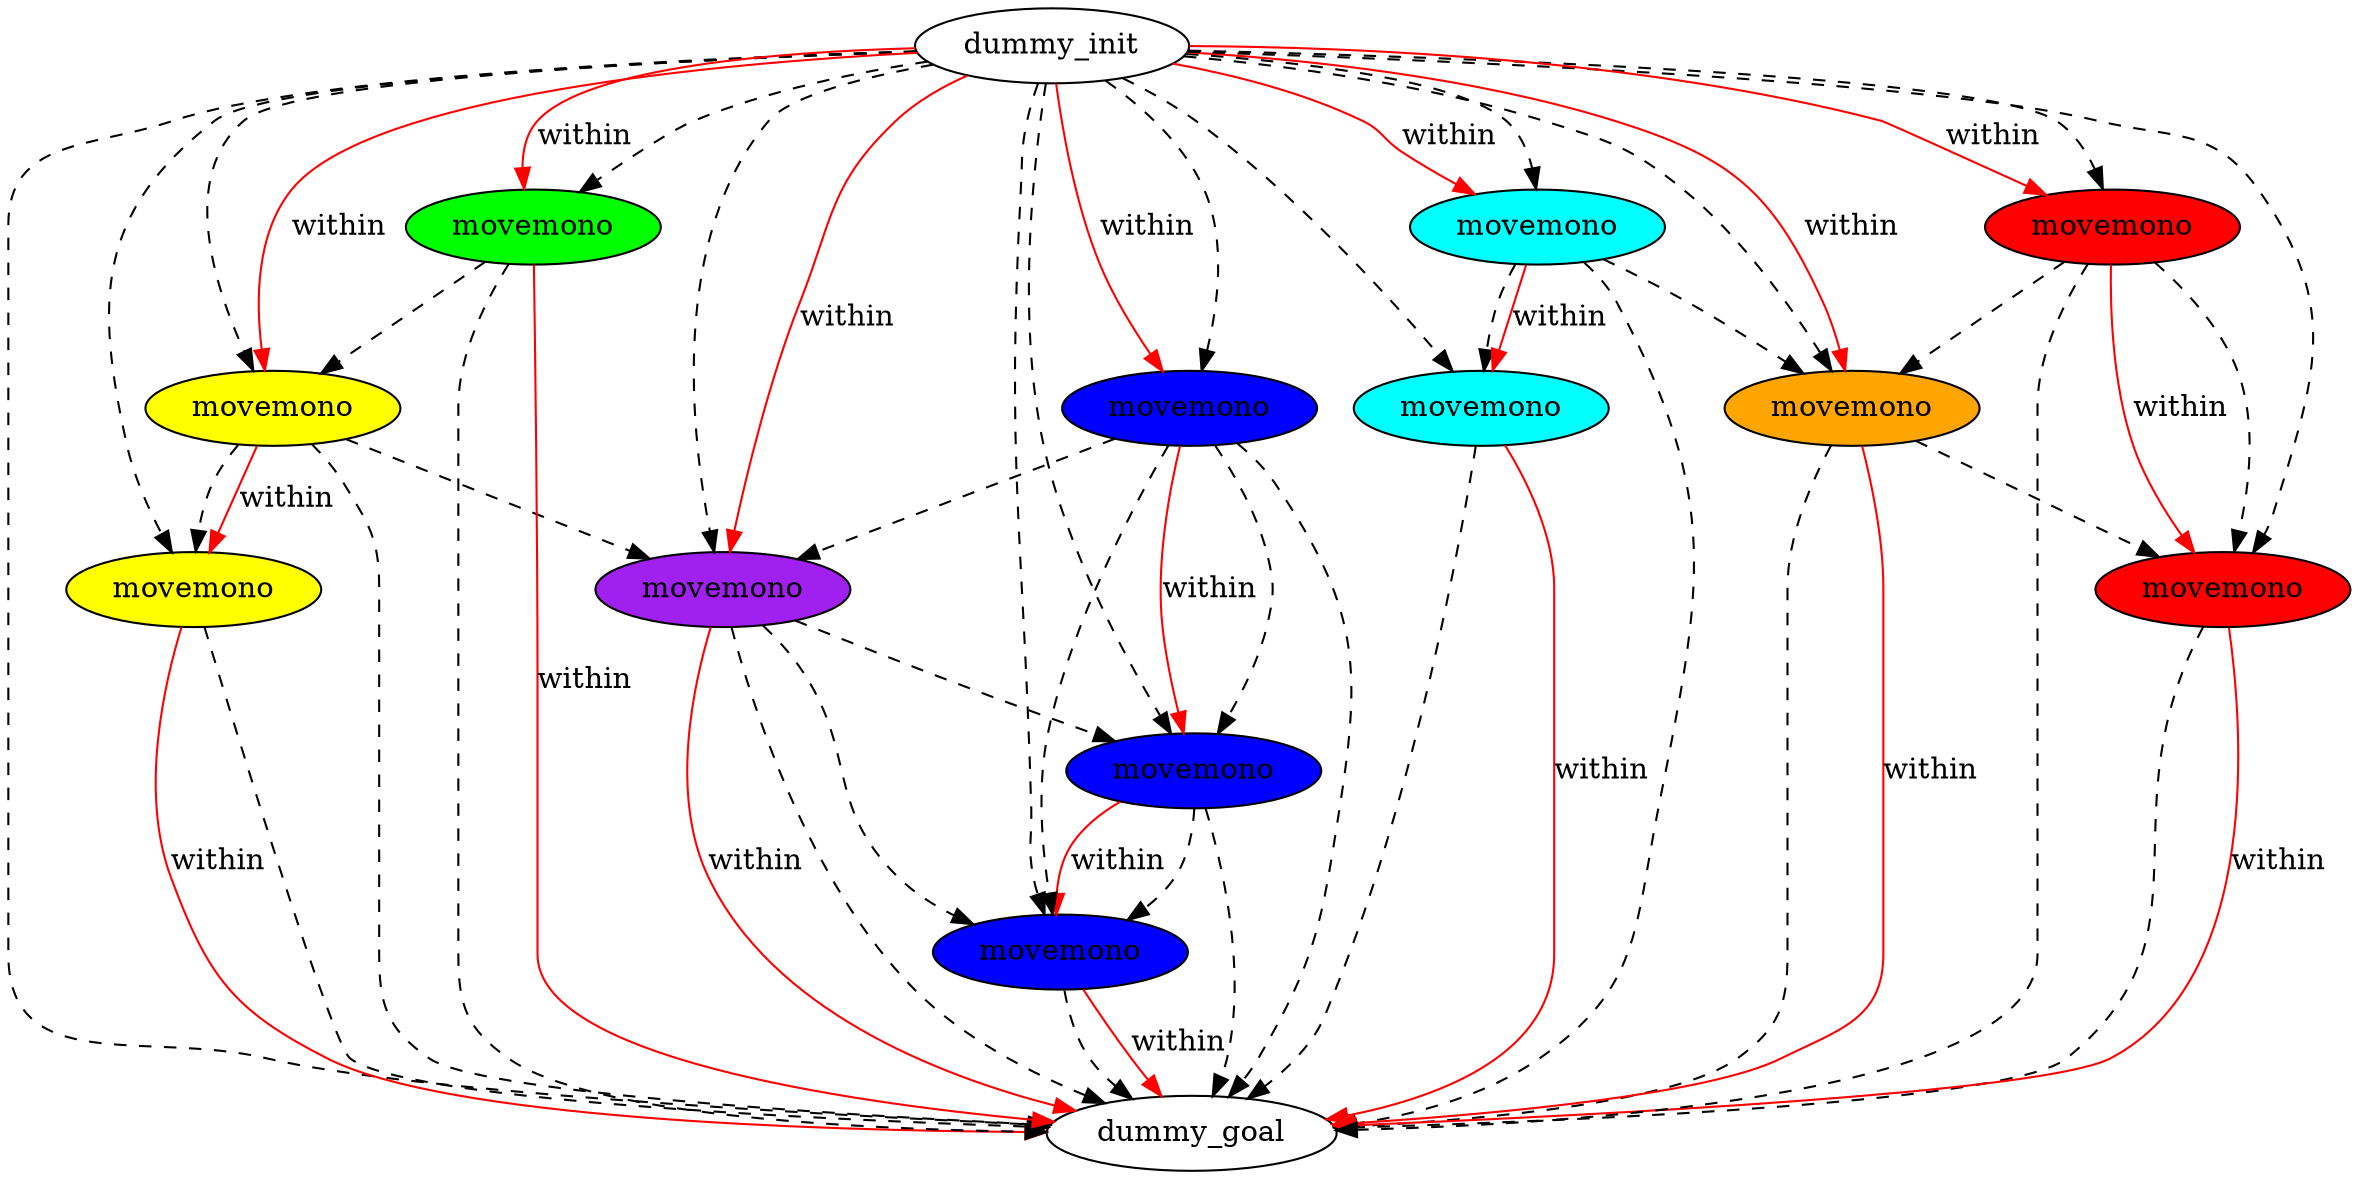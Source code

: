 digraph {
	"3473862c-7611-7c02-cb73-6403a824d04c" [label=dummy_init fillcolor=white style=filled]
	"2f96530b-d3ab-1c3f-b458-98b0b845e393" [label=dummy_goal fillcolor=white style=filled]
	"db2caffe-5a93-ffe7-cf86-8c174b57766a" [label=movemono fillcolor=blue style=filled]
	"edbf6896-d554-1438-38fd-0c7997d66ce8" [label=movemono fillcolor=cyan style=filled]
	"5cfbb010-7efb-9b2b-789f-8ea5edcd7411" [label=movemono fillcolor=cyan style=filled]
	"1f58d3c5-84d4-73cc-0181-bad16c14cf57" [label=movemono fillcolor=orange style=filled]
	"716c8cdd-a689-f32c-ff2f-2142dc014a6b" [label=movemono fillcolor=yellow style=filled]
	"6359812c-f512-9698-722c-6cf7ce7fd550" [label=movemono fillcolor=yellow style=filled]
	"e82ccfd9-b1d5-aea5-43e6-b71f38f230b1" [label=movemono fillcolor=green style=filled]
	"5d92f083-561e-edeb-4073-b1643fe11115" [label=movemono fillcolor=red style=filled]
	"e602a5e4-b63d-4413-4ba8-221cd765cbd2" [label=movemono fillcolor=red style=filled]
	"89940521-7de5-60e2-ab2d-baaa5df7b5eb" [label=movemono fillcolor=purple style=filled]
	"82963649-18ce-43e5-5f20-3b71d0ca8c48" [label=movemono fillcolor=blue style=filled]
	"d9fcd8b5-450b-d05b-1b41-618688aae39a" [label=movemono fillcolor=blue style=filled]
	"3473862c-7611-7c02-cb73-6403a824d04c" -> "d9fcd8b5-450b-d05b-1b41-618688aae39a" [color=black style=dashed]
	"6359812c-f512-9698-722c-6cf7ce7fd550" -> "716c8cdd-a689-f32c-ff2f-2142dc014a6b" [color=black style=dashed]
	"db2caffe-5a93-ffe7-cf86-8c174b57766a" -> "2f96530b-d3ab-1c3f-b458-98b0b845e393" [color=black style=dashed]
	"3473862c-7611-7c02-cb73-6403a824d04c" -> "89940521-7de5-60e2-ab2d-baaa5df7b5eb" [color=black style=dashed]
	"82963649-18ce-43e5-5f20-3b71d0ca8c48" -> "db2caffe-5a93-ffe7-cf86-8c174b57766a" [color=black style=dashed]
	"3473862c-7611-7c02-cb73-6403a824d04c" -> "6359812c-f512-9698-722c-6cf7ce7fd550" [color=black style=dashed]
	"e602a5e4-b63d-4413-4ba8-221cd765cbd2" -> "2f96530b-d3ab-1c3f-b458-98b0b845e393" [color=black style=dashed]
	"3473862c-7611-7c02-cb73-6403a824d04c" -> "e602a5e4-b63d-4413-4ba8-221cd765cbd2" [color=black style=dashed]
	"3473862c-7611-7c02-cb73-6403a824d04c" -> "1f58d3c5-84d4-73cc-0181-bad16c14cf57" [color=black style=dashed]
	"5cfbb010-7efb-9b2b-789f-8ea5edcd7411" -> "edbf6896-d554-1438-38fd-0c7997d66ce8" [color=black style=dashed]
	"3473862c-7611-7c02-cb73-6403a824d04c" -> "5d92f083-561e-edeb-4073-b1643fe11115" [color=black style=dashed]
	"3473862c-7611-7c02-cb73-6403a824d04c" -> "5cfbb010-7efb-9b2b-789f-8ea5edcd7411" [color=black style=dashed]
	"d9fcd8b5-450b-d05b-1b41-618688aae39a" -> "db2caffe-5a93-ffe7-cf86-8c174b57766a" [color=black style=dashed]
	"3473862c-7611-7c02-cb73-6403a824d04c" -> "2f96530b-d3ab-1c3f-b458-98b0b845e393" [color=black style=dashed]
	"716c8cdd-a689-f32c-ff2f-2142dc014a6b" -> "2f96530b-d3ab-1c3f-b458-98b0b845e393" [color=black style=dashed]
	"89940521-7de5-60e2-ab2d-baaa5df7b5eb" -> "db2caffe-5a93-ffe7-cf86-8c174b57766a" [color=black style=dashed]
	"3473862c-7611-7c02-cb73-6403a824d04c" -> "82963649-18ce-43e5-5f20-3b71d0ca8c48" [color=black style=dashed]
	"edbf6896-d554-1438-38fd-0c7997d66ce8" -> "2f96530b-d3ab-1c3f-b458-98b0b845e393" [color=black style=dashed]
	"3473862c-7611-7c02-cb73-6403a824d04c" -> "e82ccfd9-b1d5-aea5-43e6-b71f38f230b1" [color=black style=dashed]
	"3473862c-7611-7c02-cb73-6403a824d04c" -> "716c8cdd-a689-f32c-ff2f-2142dc014a6b" [color=black style=dashed]
	"82963649-18ce-43e5-5f20-3b71d0ca8c48" -> "2f96530b-d3ab-1c3f-b458-98b0b845e393" [color=black style=dashed]
	"6359812c-f512-9698-722c-6cf7ce7fd550" -> "89940521-7de5-60e2-ab2d-baaa5df7b5eb" [color=black style=dashed]
	"e82ccfd9-b1d5-aea5-43e6-b71f38f230b1" -> "2f96530b-d3ab-1c3f-b458-98b0b845e393" [color=black style=dashed]
	"d9fcd8b5-450b-d05b-1b41-618688aae39a" -> "89940521-7de5-60e2-ab2d-baaa5df7b5eb" [color=black style=dashed]
	"3473862c-7611-7c02-cb73-6403a824d04c" -> "edbf6896-d554-1438-38fd-0c7997d66ce8" [color=black style=dashed]
	"5cfbb010-7efb-9b2b-789f-8ea5edcd7411" -> "1f58d3c5-84d4-73cc-0181-bad16c14cf57" [color=black style=dashed]
	"5cfbb010-7efb-9b2b-789f-8ea5edcd7411" -> "2f96530b-d3ab-1c3f-b458-98b0b845e393" [color=black style=dashed]
	"e602a5e4-b63d-4413-4ba8-221cd765cbd2" -> "1f58d3c5-84d4-73cc-0181-bad16c14cf57" [color=black style=dashed]
	"5d92f083-561e-edeb-4073-b1643fe11115" -> "2f96530b-d3ab-1c3f-b458-98b0b845e393" [color=black style=dashed]
	"e602a5e4-b63d-4413-4ba8-221cd765cbd2" -> "5d92f083-561e-edeb-4073-b1643fe11115" [color=black style=dashed]
	"1f58d3c5-84d4-73cc-0181-bad16c14cf57" -> "2f96530b-d3ab-1c3f-b458-98b0b845e393" [color=black style=dashed]
	"d9fcd8b5-450b-d05b-1b41-618688aae39a" -> "2f96530b-d3ab-1c3f-b458-98b0b845e393" [color=black style=dashed]
	"89940521-7de5-60e2-ab2d-baaa5df7b5eb" -> "82963649-18ce-43e5-5f20-3b71d0ca8c48" [color=black style=dashed]
	"3473862c-7611-7c02-cb73-6403a824d04c" -> "db2caffe-5a93-ffe7-cf86-8c174b57766a" [color=black style=dashed]
	"6359812c-f512-9698-722c-6cf7ce7fd550" -> "2f96530b-d3ab-1c3f-b458-98b0b845e393" [color=black style=dashed]
	"89940521-7de5-60e2-ab2d-baaa5df7b5eb" -> "2f96530b-d3ab-1c3f-b458-98b0b845e393" [color=black style=dashed]
	"e82ccfd9-b1d5-aea5-43e6-b71f38f230b1" -> "6359812c-f512-9698-722c-6cf7ce7fd550" [color=black style=dashed]
	"1f58d3c5-84d4-73cc-0181-bad16c14cf57" -> "5d92f083-561e-edeb-4073-b1643fe11115" [color=black style=dashed]
	"d9fcd8b5-450b-d05b-1b41-618688aae39a" -> "82963649-18ce-43e5-5f20-3b71d0ca8c48" [color=black style=dashed]
	"3473862c-7611-7c02-cb73-6403a824d04c" -> "d9fcd8b5-450b-d05b-1b41-618688aae39a" [label=within color=red]
	"3473862c-7611-7c02-cb73-6403a824d04c" -> "89940521-7de5-60e2-ab2d-baaa5df7b5eb" [label=within color=red]
	"5cfbb010-7efb-9b2b-789f-8ea5edcd7411" -> "edbf6896-d554-1438-38fd-0c7997d66ce8" [label=within color=red]
	"edbf6896-d554-1438-38fd-0c7997d66ce8" -> "2f96530b-d3ab-1c3f-b458-98b0b845e393" [label=within color=red]
	"716c8cdd-a689-f32c-ff2f-2142dc014a6b" -> "2f96530b-d3ab-1c3f-b458-98b0b845e393" [label=within color=red]
	"3473862c-7611-7c02-cb73-6403a824d04c" -> "1f58d3c5-84d4-73cc-0181-bad16c14cf57" [label=within color=red]
	"3473862c-7611-7c02-cb73-6403a824d04c" -> "5cfbb010-7efb-9b2b-789f-8ea5edcd7411" [label=within color=red]
	"3473862c-7611-7c02-cb73-6403a824d04c" -> "e82ccfd9-b1d5-aea5-43e6-b71f38f230b1" [label=within color=red]
	"5d92f083-561e-edeb-4073-b1643fe11115" -> "2f96530b-d3ab-1c3f-b458-98b0b845e393" [label=within color=red]
	"82963649-18ce-43e5-5f20-3b71d0ca8c48" -> "db2caffe-5a93-ffe7-cf86-8c174b57766a" [label=within color=red]
	"6359812c-f512-9698-722c-6cf7ce7fd550" -> "716c8cdd-a689-f32c-ff2f-2142dc014a6b" [label=within color=red]
	"db2caffe-5a93-ffe7-cf86-8c174b57766a" -> "2f96530b-d3ab-1c3f-b458-98b0b845e393" [label=within color=red]
	"d9fcd8b5-450b-d05b-1b41-618688aae39a" -> "82963649-18ce-43e5-5f20-3b71d0ca8c48" [label=within color=red]
	"3473862c-7611-7c02-cb73-6403a824d04c" -> "6359812c-f512-9698-722c-6cf7ce7fd550" [label=within color=red]
	"e82ccfd9-b1d5-aea5-43e6-b71f38f230b1" -> "2f96530b-d3ab-1c3f-b458-98b0b845e393" [label=within color=red]
	"e602a5e4-b63d-4413-4ba8-221cd765cbd2" -> "5d92f083-561e-edeb-4073-b1643fe11115" [label=within color=red]
	"89940521-7de5-60e2-ab2d-baaa5df7b5eb" -> "2f96530b-d3ab-1c3f-b458-98b0b845e393" [label=within color=red]
	"1f58d3c5-84d4-73cc-0181-bad16c14cf57" -> "2f96530b-d3ab-1c3f-b458-98b0b845e393" [label=within color=red]
	"3473862c-7611-7c02-cb73-6403a824d04c" -> "e602a5e4-b63d-4413-4ba8-221cd765cbd2" [label=within color=red]
}
